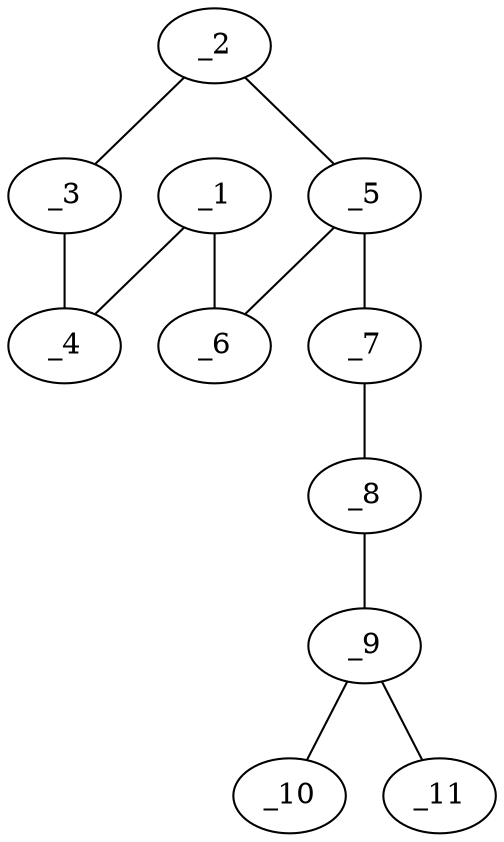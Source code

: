 graph molid690415 {
	_1	 [charge=0,
		chem=1,
		symbol="C  ",
		x=2,
		y="-2"];
	_4	 [charge=0,
		chem=4,
		symbol="N  ",
		x="2.866",
		y="-2.5"];
	_1 -- _4	 [valence=2];
	_6	 [charge=0,
		chem=1,
		symbol="C  ",
		x=2,
		y="-1"];
	_1 -- _6	 [valence=1];
	_2	 [charge=0,
		chem=1,
		symbol="C  ",
		x="3.7321",
		y="-1"];
	_3	 [charge=0,
		chem=1,
		symbol="C  ",
		x="3.7321",
		y="-2"];
	_2 -- _3	 [valence=2];
	_5	 [charge=0,
		chem=1,
		symbol="C  ",
		x="2.866",
		y="-0.5"];
	_2 -- _5	 [valence=1];
	_3 -- _4	 [valence=1];
	_5 -- _6	 [valence=2];
	_7	 [charge=0,
		chem=1,
		symbol="C  ",
		x="2.866",
		y="0.5"];
	_5 -- _7	 [valence=1];
	_8	 [charge=0,
		chem=1,
		symbol="C  ",
		x="3.7321",
		y=1];
	_7 -- _8	 [valence=2];
	_9	 [charge=0,
		chem=4,
		symbol="N  ",
		x="3.7321",
		y=2];
	_8 -- _9	 [valence=1];
	_10	 [charge=0,
		chem=1,
		symbol="C  ",
		x="4.5981",
		y="2.5"];
	_9 -- _10	 [valence=1];
	_11	 [charge=0,
		chem=1,
		symbol="C  ",
		x="2.866",
		y="2.5"];
	_9 -- _11	 [valence=1];
}
